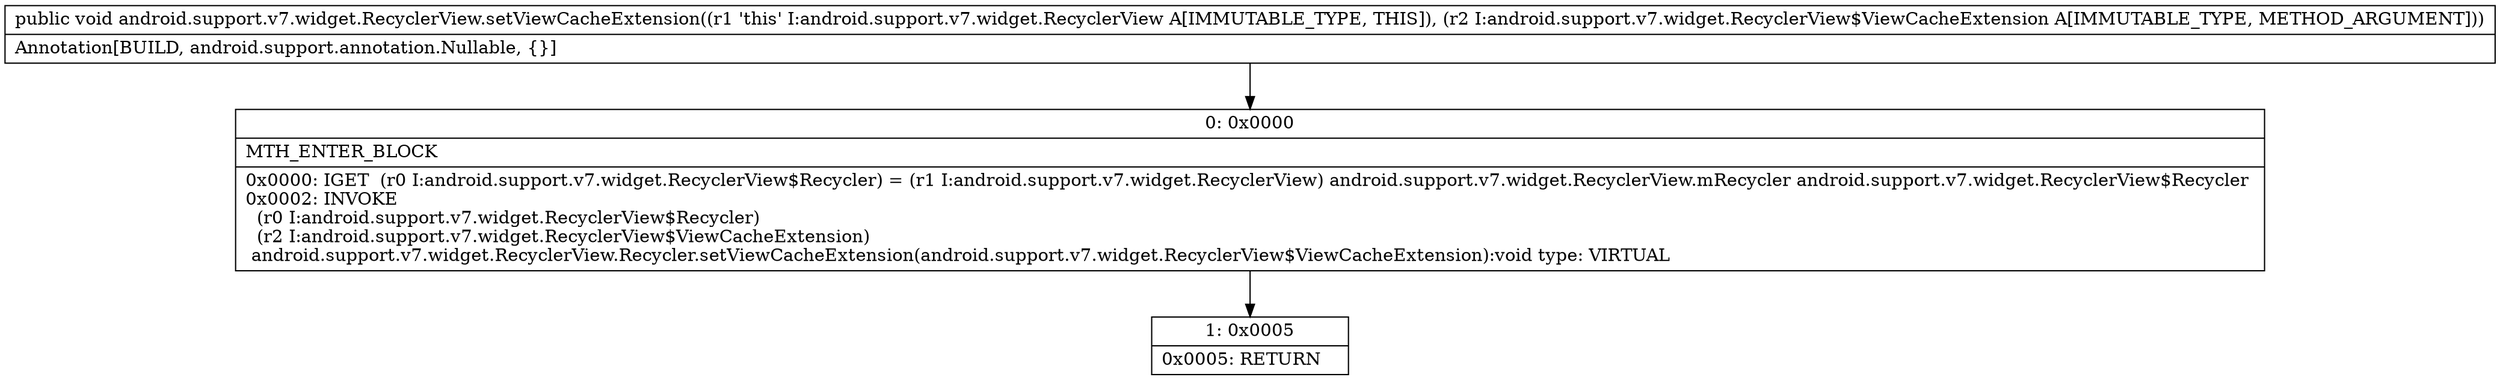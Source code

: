 digraph "CFG forandroid.support.v7.widget.RecyclerView.setViewCacheExtension(Landroid\/support\/v7\/widget\/RecyclerView$ViewCacheExtension;)V" {
Node_0 [shape=record,label="{0\:\ 0x0000|MTH_ENTER_BLOCK\l|0x0000: IGET  (r0 I:android.support.v7.widget.RecyclerView$Recycler) = (r1 I:android.support.v7.widget.RecyclerView) android.support.v7.widget.RecyclerView.mRecycler android.support.v7.widget.RecyclerView$Recycler \l0x0002: INVOKE  \l  (r0 I:android.support.v7.widget.RecyclerView$Recycler)\l  (r2 I:android.support.v7.widget.RecyclerView$ViewCacheExtension)\l android.support.v7.widget.RecyclerView.Recycler.setViewCacheExtension(android.support.v7.widget.RecyclerView$ViewCacheExtension):void type: VIRTUAL \l}"];
Node_1 [shape=record,label="{1\:\ 0x0005|0x0005: RETURN   \l}"];
MethodNode[shape=record,label="{public void android.support.v7.widget.RecyclerView.setViewCacheExtension((r1 'this' I:android.support.v7.widget.RecyclerView A[IMMUTABLE_TYPE, THIS]), (r2 I:android.support.v7.widget.RecyclerView$ViewCacheExtension A[IMMUTABLE_TYPE, METHOD_ARGUMENT]))  | Annotation[BUILD, android.support.annotation.Nullable, \{\}]\l}"];
MethodNode -> Node_0;
Node_0 -> Node_1;
}

